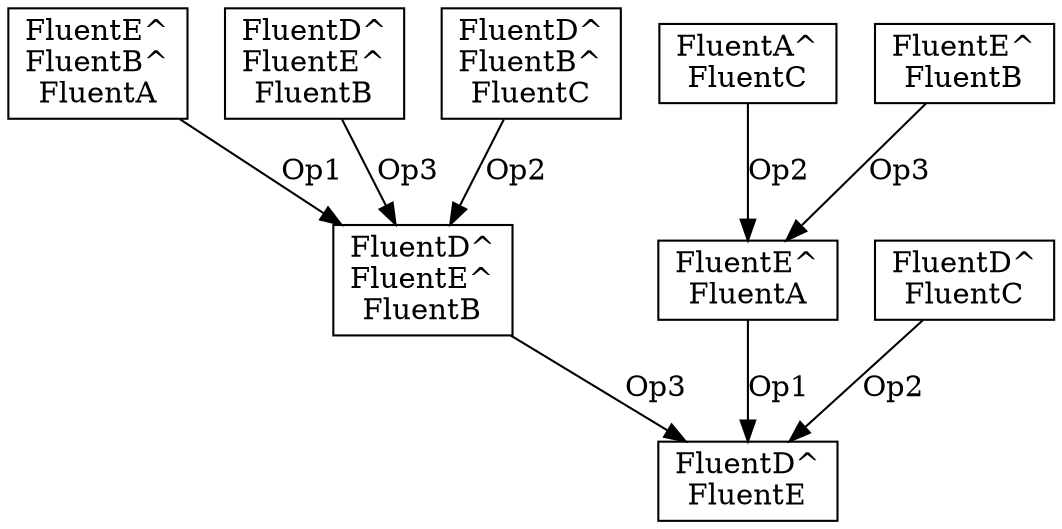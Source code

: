 digraph planningTree {
	r0 [label="FluentD^\nFluentE", shape=box];
	r1 [label="FluentD^\nFluentE^\nFluentB", shape=box];
	r1 -> r0 [label="Op3"];
	r2 [label="FluentE^\nFluentA", shape=box];
	r2 -> r0 [label="Op1"];
	r3 [label="FluentD^\nFluentC", shape=box];
	r3 -> r0 [label="Op2"];
	r4 [label="FluentE^\nFluentB^\nFluentA", shape=box];
	r4 -> r1 [label="Op1"];
	r5 [label="FluentD^\nFluentE^\nFluentB", shape=box];
	r5 -> r1 [label="Op3"];
	r6 [label="FluentD^\nFluentB^\nFluentC", shape=box];
	r6 -> r1 [label="Op2"];
	r7 [label="FluentA^\nFluentC", shape=box];
	r7 -> r2 [label="Op2"];
	r8 [label="FluentE^\nFluentB", shape=box];
	r8 -> r2 [label="Op3"];
}